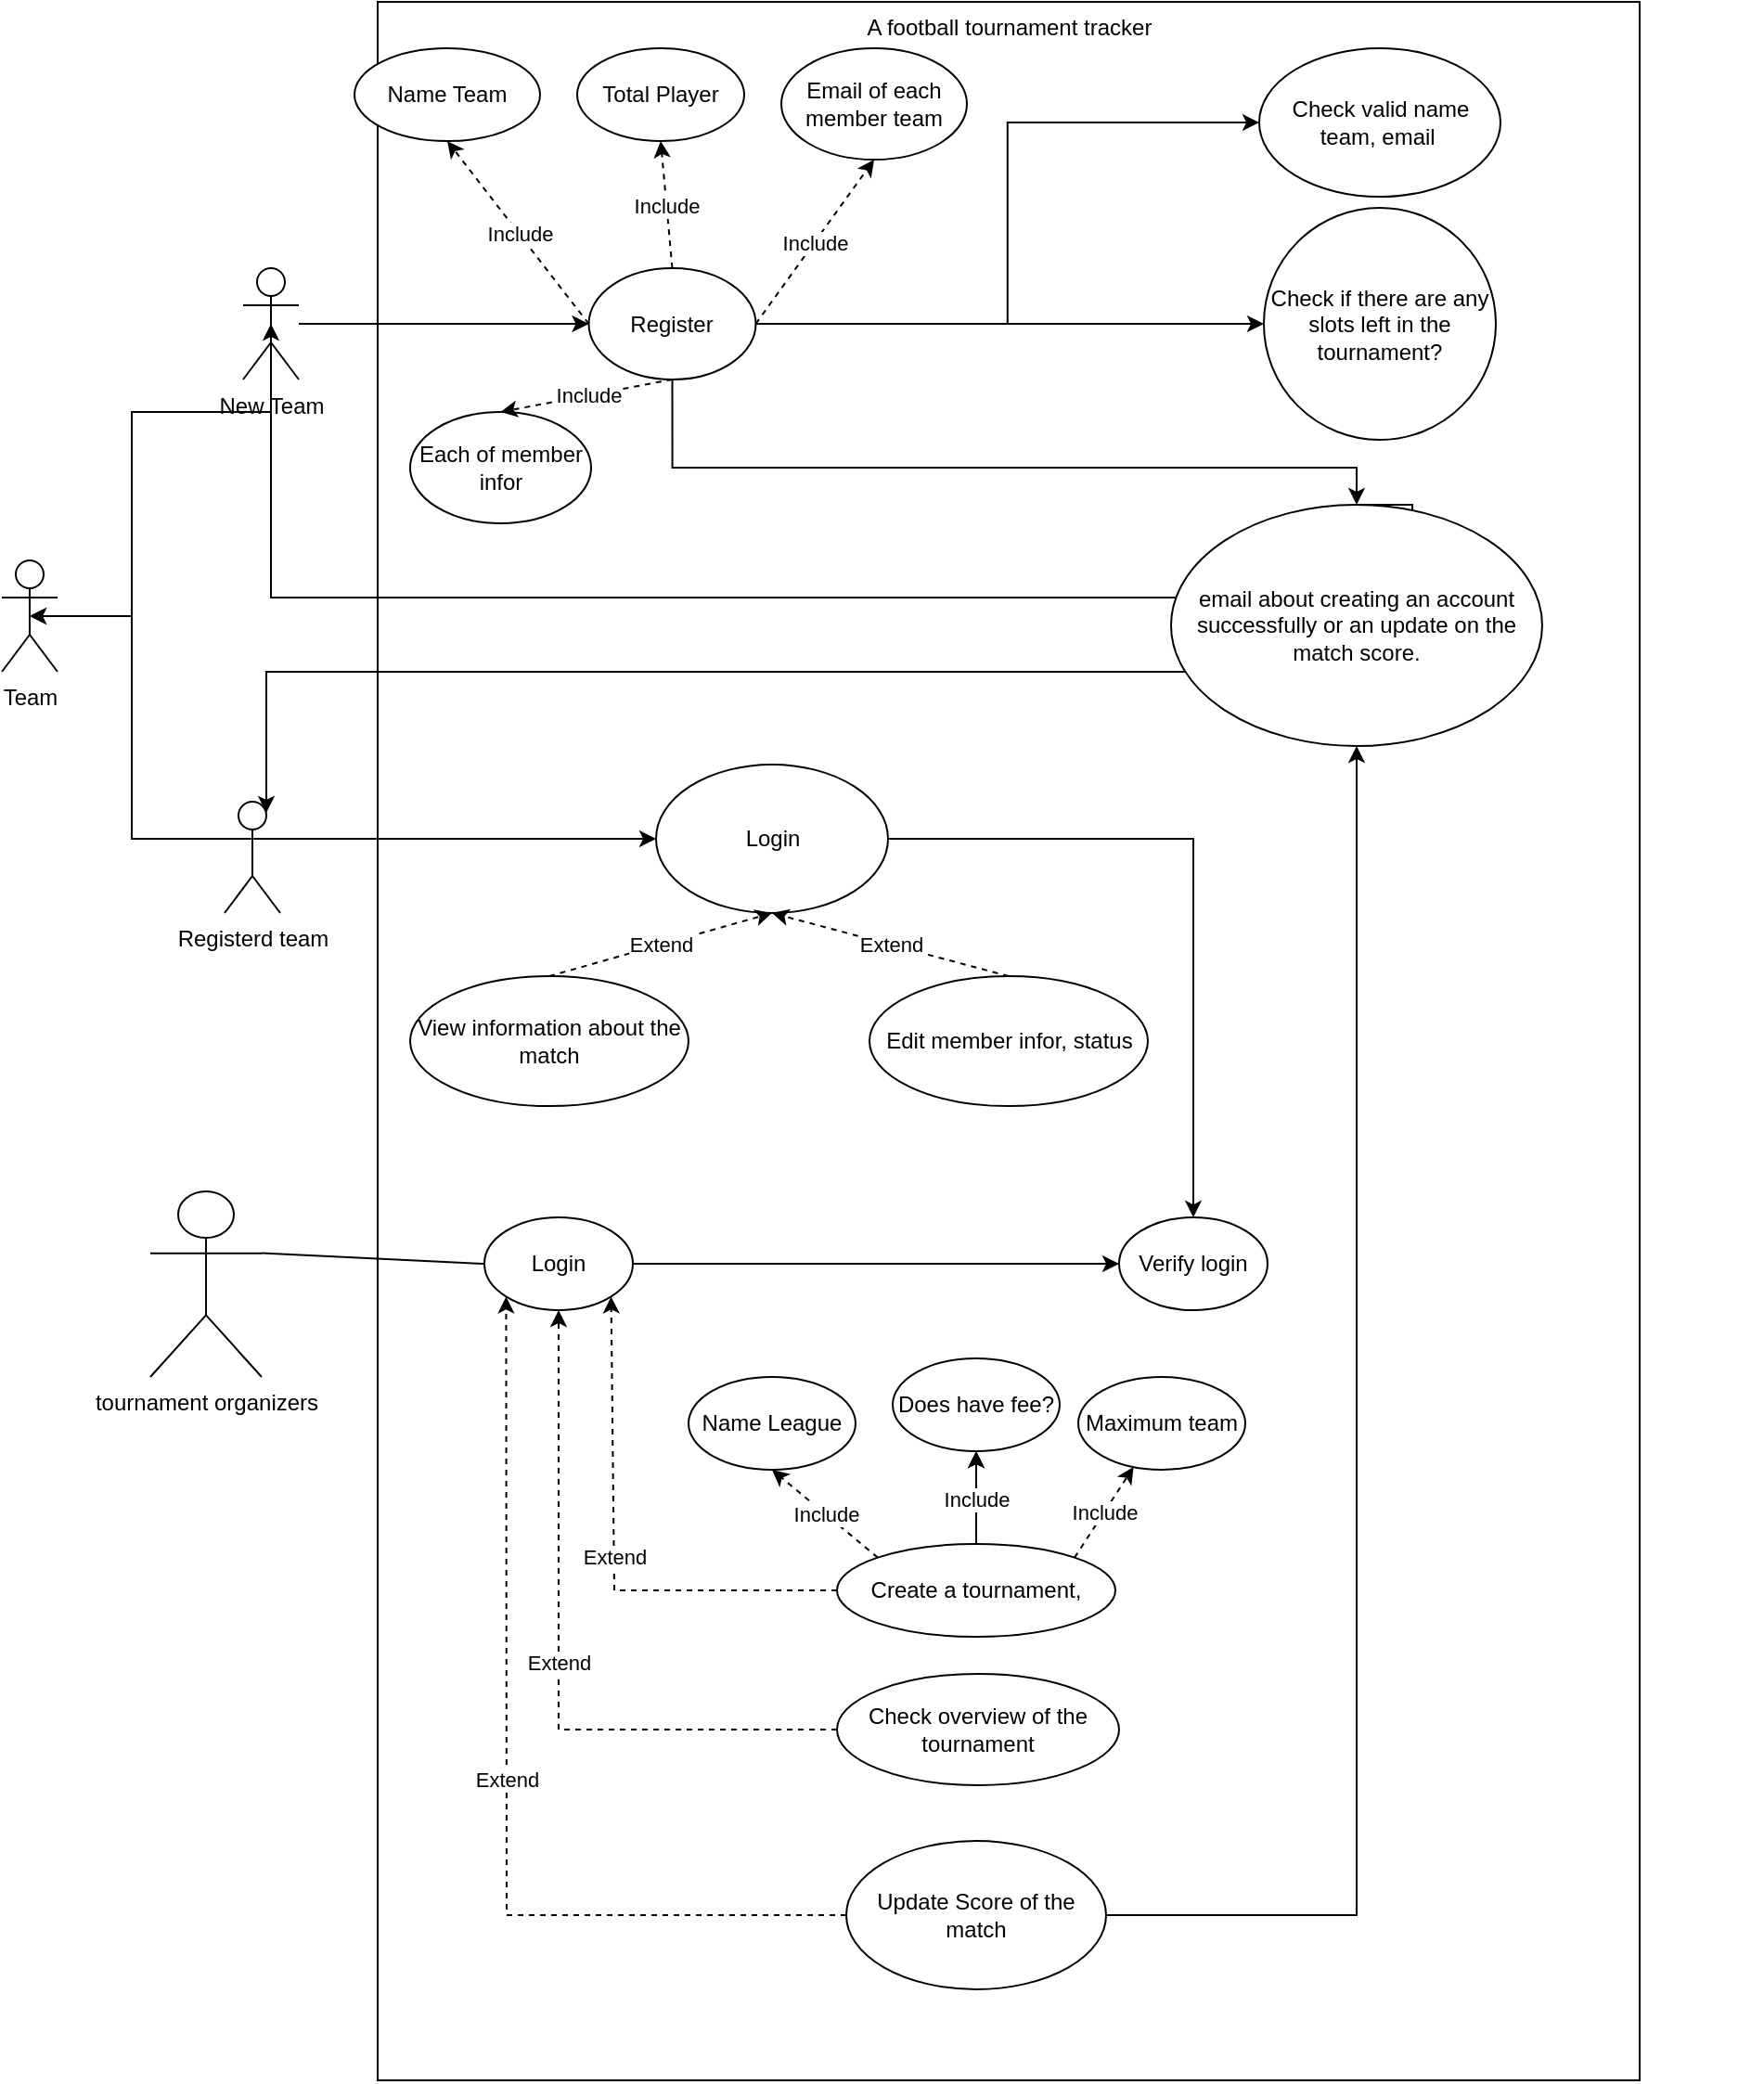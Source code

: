<mxfile version="21.1.2" type="device">
  <diagram name="Page-1" id="4D2QLF0WzecQQkKjmwuA">
    <mxGraphModel dx="1295" dy="1918" grid="1" gridSize="10" guides="1" tooltips="1" connect="1" arrows="1" fold="1" page="1" pageScale="1" pageWidth="850" pageHeight="1100" math="0" shadow="0">
      <root>
        <mxCell id="0" />
        <mxCell id="1" parent="0" />
        <mxCell id="4vfo15WaHHj-bs0f3VLk-1" value="A football tournament tracker" style="rounded=0;whiteSpace=wrap;html=1;verticalAlign=top;" parent="1" vertex="1">
          <mxGeometry x="222.5" y="-380.97" width="680" height="1120" as="geometry" />
        </mxCell>
        <mxCell id="4vfo15WaHHj-bs0f3VLk-2" value="tournament organizers" style="shape=umlActor;verticalLabelPosition=bottom;verticalAlign=top;html=1;outlineConnect=0;" parent="1" vertex="1">
          <mxGeometry x="100" y="260" width="60" height="100" as="geometry" />
        </mxCell>
        <mxCell id="4vfo15WaHHj-bs0f3VLk-4" value="Team&lt;br&gt;" style="shape=umlActor;verticalLabelPosition=bottom;verticalAlign=top;html=1;outlineConnect=0;" parent="1" vertex="1">
          <mxGeometry x="20" y="-80" width="30" height="60" as="geometry" />
        </mxCell>
        <mxCell id="4vfo15WaHHj-bs0f3VLk-5" value="Login" style="ellipse;whiteSpace=wrap;html=1;" parent="1" vertex="1">
          <mxGeometry x="280" y="274.03" width="80" height="50" as="geometry" />
        </mxCell>
        <mxCell id="4vfo15WaHHj-bs0f3VLk-6" value="Verify login" style="ellipse;whiteSpace=wrap;html=1;" parent="1" vertex="1">
          <mxGeometry x="622" y="274.03" width="80" height="50" as="geometry" />
        </mxCell>
        <mxCell id="4vfo15WaHHj-bs0f3VLk-15" value="" style="endArrow=classic;html=1;rounded=0;exitX=1;exitY=0.5;exitDx=0;exitDy=0;entryX=0;entryY=0.5;entryDx=0;entryDy=0;" parent="1" source="4vfo15WaHHj-bs0f3VLk-5" target="4vfo15WaHHj-bs0f3VLk-6" edge="1">
          <mxGeometry width="50" height="50" relative="1" as="geometry">
            <mxPoint x="480" y="370" as="sourcePoint" />
            <mxPoint x="530" y="320" as="targetPoint" />
          </mxGeometry>
        </mxCell>
        <mxCell id="4vfo15WaHHj-bs0f3VLk-85" value="" style="edgeStyle=orthogonalEdgeStyle;rounded=0;orthogonalLoop=1;jettySize=auto;html=1;" parent="1" source="4vfo15WaHHj-bs0f3VLk-16" target="4vfo15WaHHj-bs0f3VLk-29" edge="1">
          <mxGeometry relative="1" as="geometry" />
        </mxCell>
        <mxCell id="4vfo15WaHHj-bs0f3VLk-16" value="Create a tournament," style="ellipse;whiteSpace=wrap;html=1;" parent="1" vertex="1">
          <mxGeometry x="470" y="450" width="150" height="50" as="geometry" />
        </mxCell>
        <mxCell id="4vfo15WaHHj-bs0f3VLk-26" value="" style="endArrow=none;html=1;rounded=0;exitX=1;exitY=0.333;exitDx=0;exitDy=0;exitPerimeter=0;entryX=0;entryY=0.5;entryDx=0;entryDy=0;" parent="1" source="4vfo15WaHHj-bs0f3VLk-2" target="4vfo15WaHHj-bs0f3VLk-5" edge="1">
          <mxGeometry width="50" height="50" relative="1" as="geometry">
            <mxPoint x="400" y="360" as="sourcePoint" />
            <mxPoint x="450" y="310" as="targetPoint" />
          </mxGeometry>
        </mxCell>
        <mxCell id="4vfo15WaHHj-bs0f3VLk-27" value="Check overview of the tournament" style="ellipse;whiteSpace=wrap;html=1;" parent="1" vertex="1">
          <mxGeometry x="470" y="520" width="152" height="60" as="geometry" />
        </mxCell>
        <mxCell id="4vfo15WaHHj-bs0f3VLk-28" value="Name League" style="ellipse;whiteSpace=wrap;html=1;" parent="1" vertex="1">
          <mxGeometry x="390" y="360" width="90" height="50" as="geometry" />
        </mxCell>
        <mxCell id="4vfo15WaHHj-bs0f3VLk-29" value="Does have fee?" style="ellipse;whiteSpace=wrap;html=1;" parent="1" vertex="1">
          <mxGeometry x="500" y="350" width="90" height="50" as="geometry" />
        </mxCell>
        <mxCell id="4vfo15WaHHj-bs0f3VLk-30" value="Include" style="endArrow=classic;html=1;rounded=0;dashed=1;shadow=0;strokeColor=default;exitX=0;exitY=0;exitDx=0;exitDy=0;entryX=0.5;entryY=1;entryDx=0;entryDy=0;" parent="1" source="4vfo15WaHHj-bs0f3VLk-16" target="4vfo15WaHHj-bs0f3VLk-28" edge="1">
          <mxGeometry x="-0.007" width="50" height="50" relative="1" as="geometry">
            <mxPoint x="464" y="476" as="sourcePoint" />
            <mxPoint x="435" y="420" as="targetPoint" />
            <mxPoint as="offset" />
          </mxGeometry>
        </mxCell>
        <mxCell id="4vfo15WaHHj-bs0f3VLk-32" value="Include" style="endArrow=classic;html=1;rounded=0;entryX=0.5;entryY=1;entryDx=0;entryDy=0;dashed=1;shadow=0;strokeColor=default;exitX=0.5;exitY=0;exitDx=0;exitDy=0;" parent="1" source="4vfo15WaHHj-bs0f3VLk-16" target="4vfo15WaHHj-bs0f3VLk-29" edge="1">
          <mxGeometry x="-0.016" width="50" height="50" relative="1" as="geometry">
            <mxPoint x="473" y="447" as="sourcePoint" />
            <mxPoint x="445" y="400" as="targetPoint" />
            <mxPoint as="offset" />
          </mxGeometry>
        </mxCell>
        <mxCell id="4vfo15WaHHj-bs0f3VLk-33" value="Maximum team" style="ellipse;whiteSpace=wrap;html=1;" parent="1" vertex="1">
          <mxGeometry x="600" y="360" width="90" height="50" as="geometry" />
        </mxCell>
        <mxCell id="4vfo15WaHHj-bs0f3VLk-34" value="Include" style="endArrow=classic;html=1;rounded=0;dashed=1;shadow=0;strokeColor=default;exitX=1;exitY=0;exitDx=0;exitDy=0;" parent="1" source="4vfo15WaHHj-bs0f3VLk-16" target="4vfo15WaHHj-bs0f3VLk-33" edge="1">
          <mxGeometry x="-0.007" width="50" height="50" relative="1" as="geometry">
            <mxPoint x="540" y="470" as="sourcePoint" />
            <mxPoint x="565" y="400" as="targetPoint" />
            <mxPoint as="offset" />
          </mxGeometry>
        </mxCell>
        <mxCell id="4vfo15WaHHj-bs0f3VLk-42" style="edgeStyle=orthogonalEdgeStyle;rounded=0;orthogonalLoop=1;jettySize=auto;html=1;entryX=0.5;entryY=0;entryDx=0;entryDy=0;" parent="1" source="4vfo15WaHHj-bs0f3VLk-38" target="4vfo15WaHHj-bs0f3VLk-6" edge="1">
          <mxGeometry relative="1" as="geometry" />
        </mxCell>
        <mxCell id="4vfo15WaHHj-bs0f3VLk-38" value="Login" style="ellipse;whiteSpace=wrap;html=1;" parent="1" vertex="1">
          <mxGeometry x="372.5" y="30" width="125" height="80" as="geometry" />
        </mxCell>
        <mxCell id="4vfo15WaHHj-bs0f3VLk-41" style="edgeStyle=orthogonalEdgeStyle;rounded=0;orthogonalLoop=1;jettySize=auto;html=1;exitX=1;exitY=0.333;exitDx=0;exitDy=0;exitPerimeter=0;entryX=0;entryY=0.5;entryDx=0;entryDy=0;" parent="1" source="4vfo15WaHHj-bs0f3VLk-39" target="4vfo15WaHHj-bs0f3VLk-38" edge="1">
          <mxGeometry relative="1" as="geometry" />
        </mxCell>
        <mxCell id="4vfo15WaHHj-bs0f3VLk-107" style="edgeStyle=orthogonalEdgeStyle;rounded=0;orthogonalLoop=1;jettySize=auto;html=1;exitX=0;exitY=0.333;exitDx=0;exitDy=0;exitPerimeter=0;entryX=0.5;entryY=0.5;entryDx=0;entryDy=0;entryPerimeter=0;" parent="1" source="4vfo15WaHHj-bs0f3VLk-39" target="4vfo15WaHHj-bs0f3VLk-4" edge="1">
          <mxGeometry relative="1" as="geometry">
            <Array as="points">
              <mxPoint x="90" y="70" />
              <mxPoint x="90" y="-50" />
            </Array>
          </mxGeometry>
        </mxCell>
        <mxCell id="4vfo15WaHHj-bs0f3VLk-39" value="Registerd team" style="shape=umlActor;verticalLabelPosition=bottom;verticalAlign=top;html=1;outlineConnect=0;" parent="1" vertex="1">
          <mxGeometry x="140" y="50" width="30" height="60" as="geometry" />
        </mxCell>
        <mxCell id="4vfo15WaHHj-bs0f3VLk-104" style="edgeStyle=orthogonalEdgeStyle;rounded=0;orthogonalLoop=1;jettySize=auto;html=1;entryX=0;entryY=0.5;entryDx=0;entryDy=0;" parent="1" source="4vfo15WaHHj-bs0f3VLk-40" target="4vfo15WaHHj-bs0f3VLk-76" edge="1">
          <mxGeometry relative="1" as="geometry" />
        </mxCell>
        <mxCell id="4vfo15WaHHj-bs0f3VLk-108" style="edgeStyle=orthogonalEdgeStyle;rounded=0;orthogonalLoop=1;jettySize=auto;html=1;entryX=0.5;entryY=0.5;entryDx=0;entryDy=0;entryPerimeter=0;" parent="1" source="4vfo15WaHHj-bs0f3VLk-40" target="4vfo15WaHHj-bs0f3VLk-4" edge="1">
          <mxGeometry relative="1" as="geometry">
            <Array as="points">
              <mxPoint x="90" y="-160" />
              <mxPoint x="90" y="-50" />
            </Array>
          </mxGeometry>
        </mxCell>
        <mxCell id="4vfo15WaHHj-bs0f3VLk-40" value="New Team" style="shape=umlActor;verticalLabelPosition=bottom;verticalAlign=top;html=1;outlineConnect=0;" parent="1" vertex="1">
          <mxGeometry x="150" y="-237.5" width="30" height="60" as="geometry" />
        </mxCell>
        <mxCell id="4vfo15WaHHj-bs0f3VLk-43" value="View information about the match" style="ellipse;whiteSpace=wrap;html=1;" parent="1" vertex="1">
          <mxGeometry x="240" y="144.03" width="150" height="70" as="geometry" />
        </mxCell>
        <mxCell id="4vfo15WaHHj-bs0f3VLk-55" style="edgeStyle=orthogonalEdgeStyle;rounded=0;orthogonalLoop=1;jettySize=auto;html=1;entryX=0.5;entryY=1;entryDx=0;entryDy=0;" parent="1" source="4vfo15WaHHj-bs0f3VLk-45" target="4vfo15WaHHj-bs0f3VLk-48" edge="1">
          <mxGeometry relative="1" as="geometry" />
        </mxCell>
        <mxCell id="4vfo15WaHHj-bs0f3VLk-45" value="Update Score of the match" style="ellipse;whiteSpace=wrap;html=1;" parent="1" vertex="1">
          <mxGeometry x="475" y="610" width="140" height="80" as="geometry" />
        </mxCell>
        <mxCell id="4vfo15WaHHj-bs0f3VLk-60" style="edgeStyle=orthogonalEdgeStyle;rounded=0;orthogonalLoop=1;jettySize=auto;html=1;entryX=0.75;entryY=0.1;entryDx=0;entryDy=0;entryPerimeter=0;" parent="1" source="4vfo15WaHHj-bs0f3VLk-48" target="4vfo15WaHHj-bs0f3VLk-39" edge="1">
          <mxGeometry relative="1" as="geometry">
            <Array as="points">
              <mxPoint x="780" y="-20" />
              <mxPoint x="163" y="-20" />
            </Array>
          </mxGeometry>
        </mxCell>
        <mxCell id="4vfo15WaHHj-bs0f3VLk-109" style="edgeStyle=orthogonalEdgeStyle;rounded=0;orthogonalLoop=1;jettySize=auto;html=1;exitX=0.5;exitY=0;exitDx=0;exitDy=0;entryX=0.5;entryY=0.5;entryDx=0;entryDy=0;entryPerimeter=0;" parent="1" source="4vfo15WaHHj-bs0f3VLk-48" target="4vfo15WaHHj-bs0f3VLk-40" edge="1">
          <mxGeometry relative="1" as="geometry">
            <Array as="points">
              <mxPoint x="780" y="-60" />
              <mxPoint x="165" y="-60" />
            </Array>
          </mxGeometry>
        </mxCell>
        <mxCell id="4vfo15WaHHj-bs0f3VLk-117" style="edgeStyle=orthogonalEdgeStyle;rounded=0;orthogonalLoop=1;jettySize=auto;html=1;exitX=1;exitY=0;exitDx=0;exitDy=0;strokeColor=none;" parent="1" source="4vfo15WaHHj-bs0f3VLk-48" edge="1">
          <mxGeometry relative="1" as="geometry">
            <mxPoint x="960" y="-120.0" as="targetPoint" />
          </mxGeometry>
        </mxCell>
        <mxCell id="4vfo15WaHHj-bs0f3VLk-48" value="email about creating an account successfully or an update on the match score." style="ellipse;whiteSpace=wrap;html=1;" parent="1" vertex="1">
          <mxGeometry x="650" y="-110" width="200" height="130" as="geometry" />
        </mxCell>
        <mxCell id="4vfo15WaHHj-bs0f3VLk-61" value="Edit member infor, status" style="ellipse;whiteSpace=wrap;html=1;" parent="1" vertex="1">
          <mxGeometry x="487.5" y="144.03" width="150" height="70" as="geometry" />
        </mxCell>
        <mxCell id="4vfo15WaHHj-bs0f3VLk-62" value="Extend" style="endArrow=classic;html=1;rounded=0;dashed=1;shadow=0;strokeColor=default;exitX=0.5;exitY=0;exitDx=0;exitDy=0;entryX=0.5;entryY=1;entryDx=0;entryDy=0;" parent="1" source="4vfo15WaHHj-bs0f3VLk-43" target="4vfo15WaHHj-bs0f3VLk-38" edge="1">
          <mxGeometry x="-0.007" width="50" height="50" relative="1" as="geometry">
            <mxPoint x="512" y="467" as="sourcePoint" />
            <mxPoint x="445" y="420" as="targetPoint" />
            <mxPoint as="offset" />
          </mxGeometry>
        </mxCell>
        <mxCell id="4vfo15WaHHj-bs0f3VLk-63" value="Extend" style="endArrow=classic;html=1;rounded=0;dashed=1;shadow=0;strokeColor=default;exitX=0.5;exitY=0;exitDx=0;exitDy=0;entryX=0.5;entryY=1;entryDx=0;entryDy=0;" parent="1" source="4vfo15WaHHj-bs0f3VLk-61" target="4vfo15WaHHj-bs0f3VLk-38" edge="1">
          <mxGeometry x="-0.007" width="50" height="50" relative="1" as="geometry">
            <mxPoint x="336" y="159" as="sourcePoint" />
            <mxPoint x="401" y="108" as="targetPoint" />
            <mxPoint as="offset" />
          </mxGeometry>
        </mxCell>
        <mxCell id="4vfo15WaHHj-bs0f3VLk-71" value="Extend" style="endArrow=classic;html=1;rounded=0;dashed=1;shadow=0;strokeColor=default;exitX=0;exitY=0.5;exitDx=0;exitDy=0;entryX=0;entryY=1;entryDx=0;entryDy=0;" parent="1" source="4vfo15WaHHj-bs0f3VLk-45" target="4vfo15WaHHj-bs0f3VLk-5" edge="1">
          <mxGeometry x="-0.007" width="50" height="50" relative="1" as="geometry">
            <mxPoint x="573" y="154" as="sourcePoint" />
            <mxPoint x="445" y="120" as="targetPoint" />
            <mxPoint as="offset" />
            <Array as="points">
              <mxPoint x="292" y="650" />
            </Array>
          </mxGeometry>
        </mxCell>
        <mxCell id="4vfo15WaHHj-bs0f3VLk-72" value="Extend" style="endArrow=classic;html=1;rounded=0;dashed=1;shadow=0;strokeColor=default;exitX=0;exitY=0.5;exitDx=0;exitDy=0;entryX=0.5;entryY=1;entryDx=0;entryDy=0;" parent="1" source="4vfo15WaHHj-bs0f3VLk-27" target="4vfo15WaHHj-bs0f3VLk-5" edge="1">
          <mxGeometry x="-0.007" width="50" height="50" relative="1" as="geometry">
            <mxPoint x="480" y="660" as="sourcePoint" />
            <mxPoint x="330" y="370" as="targetPoint" />
            <mxPoint as="offset" />
            <Array as="points">
              <mxPoint x="320" y="550" />
            </Array>
          </mxGeometry>
        </mxCell>
        <mxCell id="4vfo15WaHHj-bs0f3VLk-73" value="Extend" style="endArrow=classic;html=1;rounded=0;dashed=1;shadow=0;strokeColor=default;exitX=0;exitY=0.5;exitDx=0;exitDy=0;entryX=1;entryY=1;entryDx=0;entryDy=0;" parent="1" source="4vfo15WaHHj-bs0f3VLk-16" target="4vfo15WaHHj-bs0f3VLk-5" edge="1">
          <mxGeometry x="-0.007" width="50" height="50" relative="1" as="geometry">
            <mxPoint x="490" y="670" as="sourcePoint" />
            <mxPoint x="340" y="380" as="targetPoint" />
            <mxPoint as="offset" />
            <Array as="points">
              <mxPoint x="350" y="475" />
            </Array>
          </mxGeometry>
        </mxCell>
        <mxCell id="4vfo15WaHHj-bs0f3VLk-110" style="edgeStyle=orthogonalEdgeStyle;rounded=0;orthogonalLoop=1;jettySize=auto;html=1;entryX=0;entryY=0.5;entryDx=0;entryDy=0;" parent="1" source="4vfo15WaHHj-bs0f3VLk-76" target="4vfo15WaHHj-bs0f3VLk-89" edge="1">
          <mxGeometry relative="1" as="geometry" />
        </mxCell>
        <mxCell id="4vfo15WaHHj-bs0f3VLk-111" style="edgeStyle=orthogonalEdgeStyle;rounded=0;orthogonalLoop=1;jettySize=auto;html=1;entryX=0;entryY=0.5;entryDx=0;entryDy=0;" parent="1" source="4vfo15WaHHj-bs0f3VLk-76" target="4vfo15WaHHj-bs0f3VLk-88" edge="1">
          <mxGeometry relative="1" as="geometry" />
        </mxCell>
        <mxCell id="4vfo15WaHHj-bs0f3VLk-124" style="edgeStyle=orthogonalEdgeStyle;rounded=0;orthogonalLoop=1;jettySize=auto;html=1;entryX=0.5;entryY=0;entryDx=0;entryDy=0;" parent="1" source="4vfo15WaHHj-bs0f3VLk-76" target="4vfo15WaHHj-bs0f3VLk-48" edge="1">
          <mxGeometry relative="1" as="geometry">
            <Array as="points">
              <mxPoint x="381" y="-130" />
              <mxPoint x="750" y="-130" />
            </Array>
          </mxGeometry>
        </mxCell>
        <mxCell id="4vfo15WaHHj-bs0f3VLk-76" value="Register" style="ellipse;whiteSpace=wrap;html=1;" parent="1" vertex="1">
          <mxGeometry x="336.25" y="-237.5" width="90" height="60" as="geometry" />
        </mxCell>
        <mxCell id="4vfo15WaHHj-bs0f3VLk-79" value="Name Team" style="ellipse;whiteSpace=wrap;html=1;" parent="1" vertex="1">
          <mxGeometry x="210" y="-355.97" width="100" height="50" as="geometry" />
        </mxCell>
        <mxCell id="4vfo15WaHHj-bs0f3VLk-80" value="Total Player" style="ellipse;whiteSpace=wrap;html=1;" parent="1" vertex="1">
          <mxGeometry x="330" y="-355.97" width="90" height="50" as="geometry" />
        </mxCell>
        <mxCell id="4vfo15WaHHj-bs0f3VLk-81" value="Email of each member team" style="ellipse;whiteSpace=wrap;html=1;" parent="1" vertex="1">
          <mxGeometry x="440" y="-355.97" width="100" height="60" as="geometry" />
        </mxCell>
        <mxCell id="4vfo15WaHHj-bs0f3VLk-84" value="Include" style="endArrow=classic;html=1;rounded=0;dashed=1;shadow=0;strokeColor=default;exitX=0;exitY=0.5;exitDx=0;exitDy=0;entryX=0.5;entryY=1;entryDx=0;entryDy=0;" parent="1" source="4vfo15WaHHj-bs0f3VLk-76" target="4vfo15WaHHj-bs0f3VLk-79" edge="1">
          <mxGeometry x="-0.016" width="50" height="50" relative="1" as="geometry">
            <mxPoint x="555" y="460" as="sourcePoint" />
            <mxPoint x="270" y="-240" as="targetPoint" />
            <mxPoint as="offset" />
          </mxGeometry>
        </mxCell>
        <mxCell id="4vfo15WaHHj-bs0f3VLk-86" value="Include" style="endArrow=classic;html=1;rounded=0;entryX=0.5;entryY=1;entryDx=0;entryDy=0;dashed=1;shadow=0;strokeColor=default;exitX=0.5;exitY=0;exitDx=0;exitDy=0;" parent="1" source="4vfo15WaHHj-bs0f3VLk-76" target="4vfo15WaHHj-bs0f3VLk-80" edge="1">
          <mxGeometry x="-0.016" width="50" height="50" relative="1" as="geometry">
            <mxPoint x="383" y="-161" as="sourcePoint" />
            <mxPoint x="290" y="-210" as="targetPoint" />
            <mxPoint as="offset" />
          </mxGeometry>
        </mxCell>
        <mxCell id="4vfo15WaHHj-bs0f3VLk-87" value="Include" style="endArrow=classic;html=1;rounded=0;entryX=0.5;entryY=1;entryDx=0;entryDy=0;dashed=1;shadow=0;strokeColor=default;exitX=1;exitY=0.5;exitDx=0;exitDy=0;" parent="1" source="4vfo15WaHHj-bs0f3VLk-76" target="4vfo15WaHHj-bs0f3VLk-81" edge="1">
          <mxGeometry x="-0.016" width="50" height="50" relative="1" as="geometry">
            <mxPoint x="393" y="-151" as="sourcePoint" />
            <mxPoint x="300" y="-200" as="targetPoint" />
            <mxPoint as="offset" />
          </mxGeometry>
        </mxCell>
        <mxCell id="4vfo15WaHHj-bs0f3VLk-88" value="Check valid name team, email&amp;nbsp;" style="ellipse;whiteSpace=wrap;html=1;" parent="1" vertex="1">
          <mxGeometry x="697.5" y="-355.97" width="130" height="80" as="geometry" />
        </mxCell>
        <mxCell id="4vfo15WaHHj-bs0f3VLk-89" value="Check if there are any slots left in the tournament?" style="ellipse;whiteSpace=wrap;html=1;aspect=fixed;" parent="1" vertex="1">
          <mxGeometry x="700" y="-270" width="125" height="125" as="geometry" />
        </mxCell>
        <mxCell id="4vfo15WaHHj-bs0f3VLk-99" value="Each of member infor" style="ellipse;whiteSpace=wrap;html=1;" parent="1" vertex="1">
          <mxGeometry x="240" y="-160" width="97.5" height="60" as="geometry" />
        </mxCell>
        <mxCell id="4vfo15WaHHj-bs0f3VLk-102" value="Include" style="endArrow=classic;html=1;rounded=0;dashed=1;shadow=0;strokeColor=default;exitX=0.5;exitY=1;exitDx=0;exitDy=0;entryX=0.5;entryY=0;entryDx=0;entryDy=0;" parent="1" source="4vfo15WaHHj-bs0f3VLk-76" target="4vfo15WaHHj-bs0f3VLk-99" edge="1">
          <mxGeometry x="-0.016" width="50" height="50" relative="1" as="geometry">
            <mxPoint x="348" y="-150" as="sourcePoint" />
            <mxPoint x="280" y="-230" as="targetPoint" />
            <mxPoint as="offset" />
          </mxGeometry>
        </mxCell>
      </root>
    </mxGraphModel>
  </diagram>
</mxfile>
